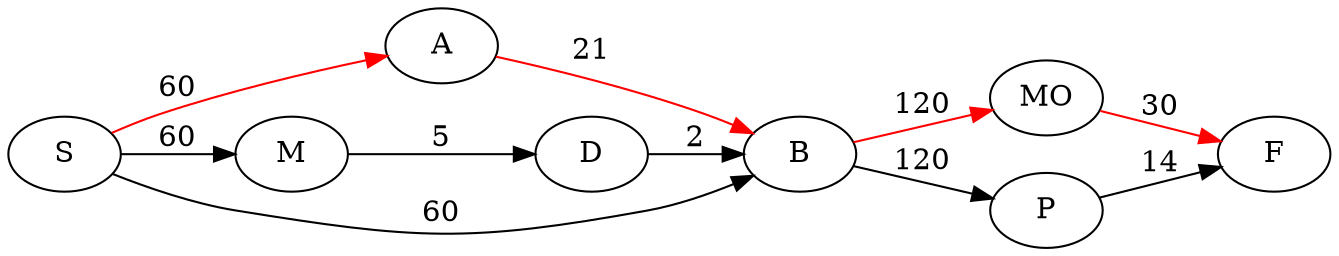 
    digraph G{
   rankdir=LR
   S -> A [label="60" color="red"];
   S -> M [label="60"];
   S -> B [label="60"];
   A -> B [label="21" color="red"];
   M -> D [label="5"];
   D -> B [label="2"];
   B -> MO [label="120" color="red"];
   B -> P [label="120"];
   MO -> F [label="30" color="red"];
   P -> F [label="14"];
   }

